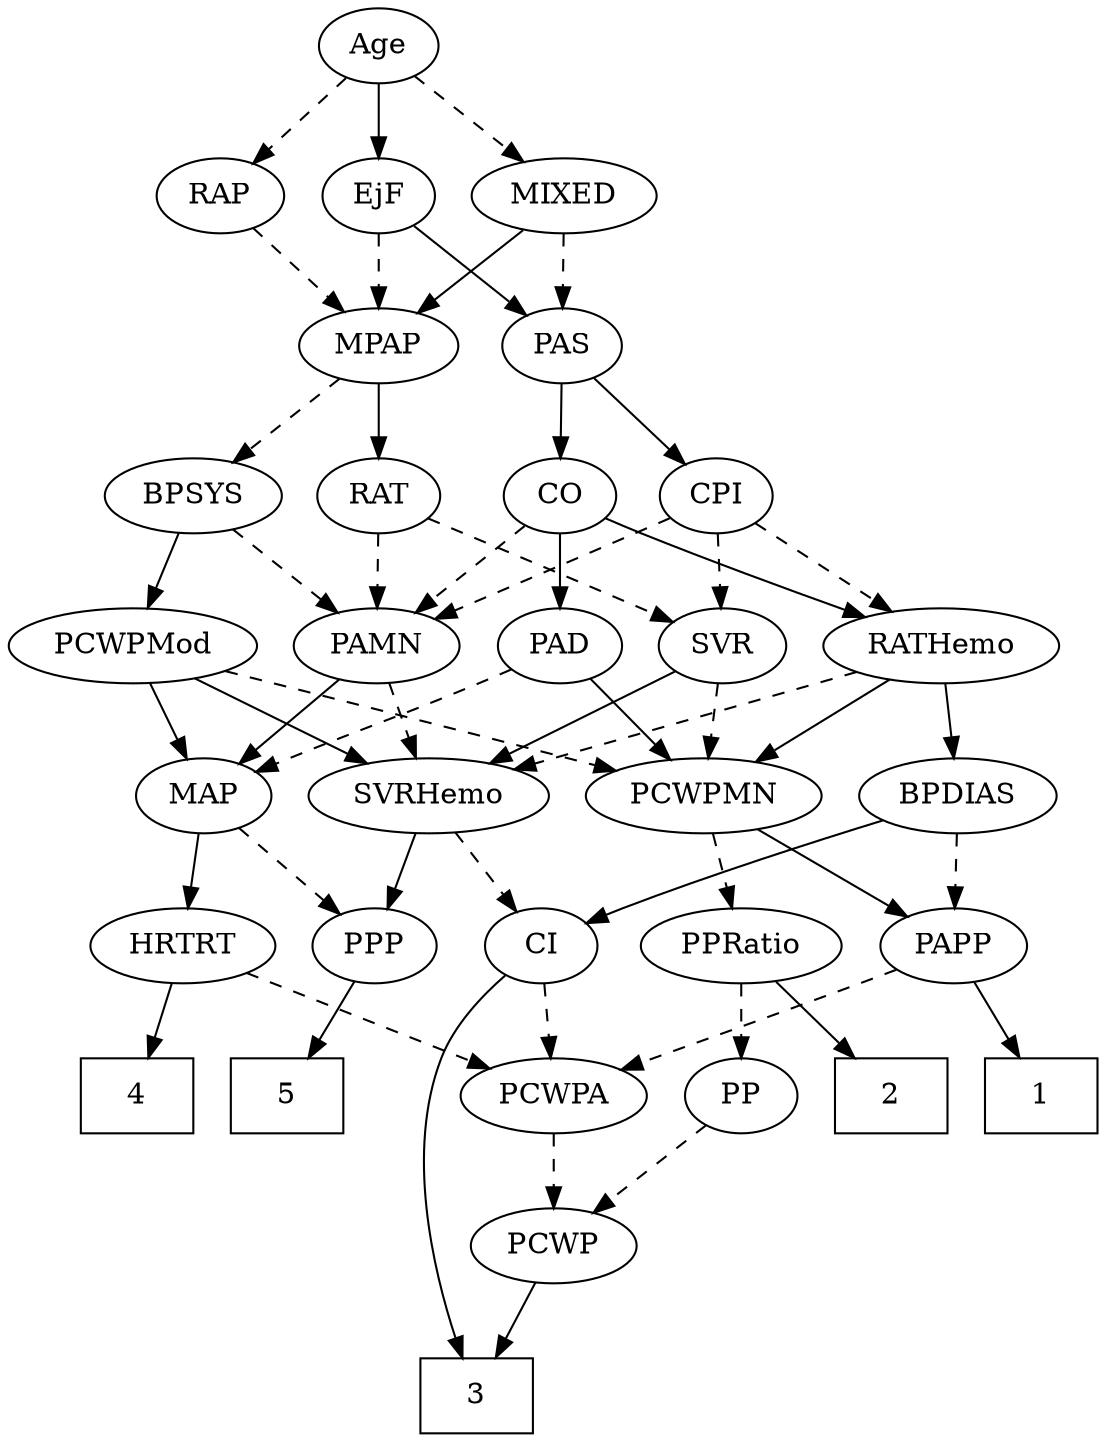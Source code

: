 strict digraph {
	graph [bb="0,0,485,684"];
	node [label="\N"];
	1	[height=0.5,
		pos="27,162",
		shape=box,
		width=0.75];
	2	[height=0.5,
		pos="171,162",
		shape=box,
		width=0.75];
	3	[height=0.5,
		pos="293,18",
		shape=box,
		width=0.75];
	4	[height=0.5,
		pos="455,162",
		shape=box,
		width=0.75];
	5	[height=0.5,
		pos="383,162",
		shape=box,
		width=0.75];
	Age	[height=0.5,
		pos="323,666",
		width=0.75];
	EjF	[height=0.5,
		pos="323,594",
		width=0.75];
	Age -> EjF	[pos="e,323,612.1 323,647.7 323,639.98 323,630.71 323,622.11",
		style=solid];
	RAP	[height=0.5,
		pos="396,594",
		width=0.77632];
	Age -> RAP	[pos="e,381,609.38 337.77,650.83 348.09,640.94 362.06,627.55 373.73,616.36",
		style=dashed];
	MIXED	[height=0.5,
		pos="238,594",
		width=1.1193];
	Age -> MIXED	[pos="e,256.4,610.16 306.61,651.5 294.59,641.61 278.03,627.96 264.19,616.56",
		style=dashed];
	MPAP	[height=0.5,
		pos="323,522",
		width=0.97491];
	EjF -> MPAP	[pos="e,323,540.1 323,575.7 323,567.98 323,558.71 323,550.11",
		style=dashed];
	PAS	[height=0.5,
		pos="240,522",
		width=0.75];
	EjF -> PAS	[pos="e,256.08,536.56 306.6,579.17 294.36,568.85 277.45,554.58 263.73,543.01",
		style=solid];
	RAP -> MPAP	[pos="e,338.86,538.21 380.87,578.5 370.9,568.93 357.63,556.21 346.32,545.36",
		style=dashed];
	MIXED -> MPAP	[pos="e,305.17,537.68 256.44,577.81 268.41,567.95 284.18,554.97 297.36,544.12",
		style=solid];
	MIXED -> PAS	[pos="e,239.51,540.1 238.49,575.7 238.71,567.98 238.98,558.71 239.23,550.11",
		style=dashed];
	BPSYS	[height=0.5,
		pos="403,450",
		width=1.0471];
	MPAP -> BPSYS	[pos="e,385.78,466.07 339.97,506.15 351.03,496.48 365.65,483.68 378.03,472.85",
		style=dashed];
	RAT	[height=0.5,
		pos="320,450",
		width=0.75827];
	MPAP -> RAT	[pos="e,320.73,468.1 322.26,503.7 321.93,495.98 321.53,486.71 321.16,478.11",
		style=solid];
	PAMN	[height=0.5,
		pos="327,378",
		width=1.011];
	BPSYS -> PAMN	[pos="e,343.46,394.16 386.51,433.81 376.15,424.27 362.62,411.8 351.07,401.17",
		style=dashed];
	PCWPMod	[height=0.5,
		pos="433,378",
		width=1.4443];
	BPSYS -> PCWPMod	[pos="e,425.6,396.28 410.26,432.05 413.68,424.09 417.82,414.41 421.64,405.51",
		style=solid];
	PAD	[height=0.5,
		pos="244,378",
		width=0.79437];
	PCWPMN	[height=0.5,
		pos="177,306",
		width=1.3902];
	PAD -> PCWPMN	[pos="e,192.59,323.29 229.79,362.15 221.01,352.98 209.55,341.01 199.56,330.56",
		style=solid];
	MAP	[height=0.5,
		pos="394,306",
		width=0.84854];
	PAD -> MAP	[pos="e,370.9,317.78 266.46,366.52 291.72,354.73 332.95,335.49 361.68,322.08",
		style=dashed];
	CO	[height=0.5,
		pos="243,450",
		width=0.75];
	CO -> PAD	[pos="e,243.76,396.1 243.25,431.7 243.36,423.98 243.49,414.71 243.61,406.11",
		style=solid];
	CO -> PAMN	[pos="e,309.11,393.91 259.2,435.5 271.15,425.54 287.66,411.78 301.4,400.34",
		style=dashed];
	RATHemo	[height=0.5,
		pos="74,378",
		width=1.3721];
	CO -> RATHemo	[pos="e,106.73,391.63 221.56,438.93 216.48,436.61 211.07,434.18 206,432 176.23,419.19 142.29,405.59 116.29,395.37",
		style=solid];
	PAS -> CO	[pos="e,242.27,468.1 240.74,503.7 241.07,495.98 241.47,486.71 241.84,478.11",
		style=solid];
	CPI	[height=0.5,
		pos="170,450",
		width=0.75];
	PAS -> CPI	[pos="e,184.49,465.49 225.5,506.5 215.73,496.73 202.69,483.69 191.7,472.7",
		style=solid];
	SVRHemo	[height=0.5,
		pos="295,306",
		width=1.3902];
	PAMN -> SVRHemo	[pos="e,302.67,323.79 319.25,360.05 315.56,351.97 311.06,342.12 306.94,333.11",
		style=dashed];
	PAMN -> MAP	[pos="e,379.63,322.01 341.87,361.46 350.93,352 362.65,339.75 372.69,329.27",
		style=solid];
	RATHemo -> PCWPMN	[pos="e,154.69,322.16 96.349,361.81 110.93,351.9 130.15,338.84 146.17,327.95",
		style=solid];
	RATHemo -> SVRHemo	[pos="e,258.65,318.51 110,365.6 147.93,353.58 207.79,334.62 249.09,321.54",
		style=dashed];
	BPDIAS	[height=0.5,
		pos="67,306",
		width=1.1735];
	RATHemo -> BPDIAS	[pos="e,68.71,324.1 72.27,359.7 71.498,351.98 70.571,342.71 69.711,334.11",
		style=solid];
	CPI -> PAMN	[pos="e,300.73,390.47 191.5,439.06 196.57,436.73 201.97,434.26 207,432 235.29,419.26 267.45,405.07 291.35,394.58",
		style=dashed];
	CPI -> RATHemo	[pos="e,95.183,394.45 152.39,436.16 138.78,426.24 119.63,412.27 103.67,400.63",
		style=dashed];
	SVR	[height=0.5,
		pos="169,378",
		width=0.77632];
	CPI -> SVR	[pos="e,169.24,396.1 169.75,431.7 169.64,423.98 169.51,414.71 169.39,406.11",
		style=dashed];
	RAT -> PAMN	[pos="e,325.29,396.1 321.73,431.7 322.5,423.98 323.43,414.71 324.29,406.11",
		style=dashed];
	RAT -> SVR	[pos="e,191.09,389.24 298.37,438.97 272.72,427.08 229.78,407.18 200.46,393.58",
		style=dashed];
	SVR -> PCWPMN	[pos="e,175.05,324.1 170.98,359.7 171.86,351.98 172.92,342.71 173.9,334.11",
		style=dashed];
	SVR -> SVRHemo	[pos="e,268.8,321.56 189.52,365.6 208.52,355.04 237.17,339.13 259.82,326.55",
		style=solid];
	PCWPMod -> PCWPMN	[pos="e,214.73,318.01 393.97,366.04 386.67,364.02 379.11,361.93 372,360 311.66,343.61 296.27,340.66 236,324 232.24,322.96 228.34,321.87 \
224.43,320.76",
		style=dashed];
	PCWPMod -> SVRHemo	[pos="e,322.75,321.08 404.74,362.67 383.67,351.98 354.71,337.29 331.82,325.68",
		style=solid];
	PCWPMod -> MAP	[pos="e,403.09,323.31 423.56,360.05 418.89,351.68 413.17,341.4 408,332.13",
		style=solid];
	PCWPA	[height=0.5,
		pos="258,162",
		width=1.1555];
	PCWP	[height=0.5,
		pos="258,90",
		width=0.97491];
	PCWPA -> PCWP	[pos="e,258,108.1 258,143.7 258,135.98 258,126.71 258,118.11",
		style=dashed];
	PPRatio	[height=0.5,
		pos="171,234",
		width=1.1013];
	PCWPMN -> PPRatio	[pos="e,172.47,252.1 175.52,287.7 174.86,279.98 174.06,270.71 173.32,262.11",
		style=dashed];
	PAPP	[height=0.5,
		pos="77,234",
		width=0.88464];
	PCWPMN -> PAPP	[pos="e,96.429,248.6 154.81,289.46 140.05,279.13 120.55,265.48 104.76,254.43",
		style=solid];
	PPP	[height=0.5,
		pos="360,234",
		width=0.75];
	SVRHemo -> PPP	[pos="e,346.33,249.72 310.08,288.76 318.8,279.37 329.91,267.41 339.43,257.15",
		style=solid];
	CI	[height=0.5,
		pos="268,234",
		width=0.75];
	SVRHemo -> CI	[pos="e,274.48,251.79 288.46,288.05 285.38,280.06 281.63,270.33 278.18,261.4",
		style=dashed];
	BPDIAS -> CI	[pos="e,244.57,243.33 98.964,294 129.93,283.32 178.21,266.64 220,252 224.88,250.29 230.04,248.47 235.09,246.69",
		style=solid];
	BPDIAS -> PAPP	[pos="e,74.557,252.1 69.472,287.7 70.574,279.98 71.898,270.71 73.127,262.11",
		style=dashed];
	MAP -> PPP	[pos="e,368,251.47 385.94,288.41 381.92,280.13 376.96,269.92 372.46,260.66",
		style=dashed];
	HRTRT	[height=0.5,
		pos="445,234",
		width=1.1013];
	MAP -> HRTRT	[pos="e,433.12,251.31 405.57,289.12 411.94,280.38 419.97,269.35 427.12,259.54",
		style=solid];
	PP	[height=0.5,
		pos="99,162",
		width=0.75];
	PP -> PCWP	[pos="e,231.49,102.11 120.26,150.81 125.09,148.54 130.21,146.16 135,144 164.19,130.83 197.57,116.49 222.18,106.05",
		style=dashed];
	PPP -> 5	[pos="e,377.32,180.28 365.57,216.05 368.16,208.18 371.3,198.62 374.2,189.79",
		style=solid];
	PPRatio -> 2	[pos="e,171,180.1 171,215.7 171,207.98 171,198.71 171,190.11",
		style=solid];
	PPRatio -> PP	[pos="e,113.95,177.54 155.02,217.46 145.06,207.78 132.09,195.17 121.15,184.53",
		style=dashed];
	PCWP -> 3	[pos="e,284.28,36.447 266.29,72.411 270.32,64.369 275.24,54.515 279.77,45.47",
		style=solid];
	CI -> 3	[pos="e,299.4,36.467 283.21,218.85 292.63,208.99 303.89,194.97 309,180 324.41,134.91 312.37,78.88 302.49,46.21",
		style=solid];
	CI -> PCWPA	[pos="e,260.47,180.28 265.58,216.05 264.48,208.35 263.15,199.03 261.91,190.36",
		style=dashed];
	PAPP -> 1	[pos="e,39.352,180.29 65.654,217.12 59.654,208.72 52.14,198.2 45.336,188.67",
		style=solid];
	PAPP -> PCWPA	[pos="e,228.06,174.58 102.55,223.12 132.74,211.44 183.33,191.88 218.56,178.25",
		style=dashed];
	HRTRT -> 4	[pos="e,452.56,180.1 447.47,215.7 448.57,207.98 449.9,198.71 451.13,190.11",
		style=solid];
	HRTRT -> PCWPA	[pos="e,288.42,174.39 415.37,221.91 383.65,210.03 333.13,191.12 297.92,177.94",
		style=dashed];
}
